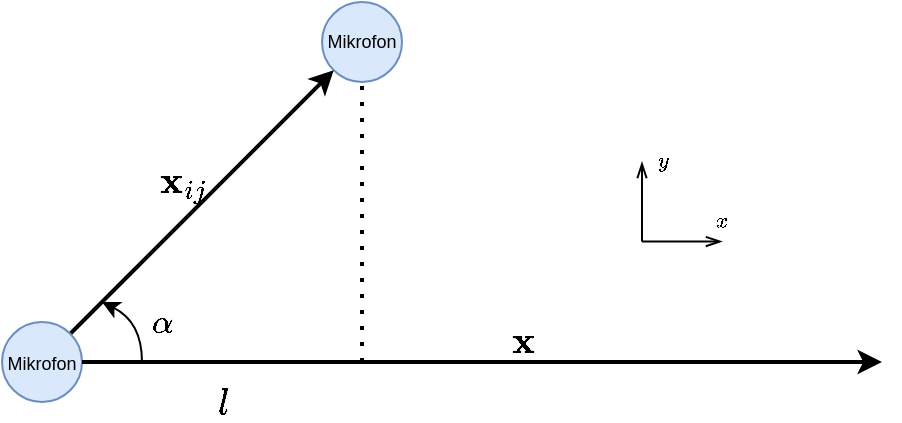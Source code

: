 <mxfile version="14.6.0" type="device" pages="2"><diagram id="mkvtQ0rj2xE9jT3h87mk" name="To Mikrofon"><mxGraphModel dx="640" dy="331" grid="1" gridSize="10" guides="1" tooltips="1" connect="1" arrows="1" fold="1" page="1" pageScale="1" pageWidth="850" pageHeight="1100" math="1" shadow="0"><root><mxCell id="0"/><mxCell id="1" parent="0"/><mxCell id="L7Y9uzEtalXj1O27rT_e-2" value="Mikrofon" style="ellipse;whiteSpace=wrap;html=1;aspect=fixed;fontSize=9;fillColor=#dae8fc;strokeColor=#6c8ebf;" vertex="1" parent="1"><mxGeometry x="400" y="280" width="40" height="40" as="geometry"/></mxCell><mxCell id="L7Y9uzEtalXj1O27rT_e-4" value="$$\mathbf{x}_{ij}$$" style="rounded=0;orthogonalLoop=1;jettySize=auto;html=1;exitX=1;exitY=0;exitDx=0;exitDy=0;entryX=0;entryY=1;entryDx=0;entryDy=0;strokeWidth=2;fontSize=16;labelBackgroundColor=none;" edge="1" parent="1" source="L7Y9uzEtalXj1O27rT_e-3" target="L7Y9uzEtalXj1O27rT_e-2"><mxGeometry y="14" relative="1" as="geometry"><mxPoint as="offset"/></mxGeometry></mxCell><mxCell id="L7Y9uzEtalXj1O27rT_e-5" value="&lt;font style=&quot;font-size: 16px&quot;&gt;$$\mathbf{x}$$&lt;/font&gt;" style="edgeStyle=none;rounded=0;orthogonalLoop=1;jettySize=auto;html=1;exitX=1;exitY=0.5;exitDx=0;exitDy=0;strokeWidth=2;labelBackgroundColor=none;" edge="1" parent="1" source="L7Y9uzEtalXj1O27rT_e-3"><mxGeometry x="0.1" y="10" relative="1" as="geometry"><mxPoint x="680" y="460" as="targetPoint"/><mxPoint as="offset"/></mxGeometry></mxCell><mxCell id="L7Y9uzEtalXj1O27rT_e-3" value="&lt;font style=&quot;font-size: 9px&quot;&gt;Mikrofon&lt;/font&gt;" style="ellipse;whiteSpace=wrap;html=1;aspect=fixed;fillColor=#dae8fc;strokeColor=#6c8ebf;" vertex="1" parent="1"><mxGeometry x="240" y="440" width="40" height="40" as="geometry"/></mxCell><mxCell id="L7Y9uzEtalXj1O27rT_e-7" value="" style="endArrow=none;dashed=1;html=1;dashPattern=1 3;strokeWidth=2;fontSize=16;entryX=0.5;entryY=1;entryDx=0;entryDy=0;" edge="1" parent="1" target="L7Y9uzEtalXj1O27rT_e-2"><mxGeometry width="50" height="50" relative="1" as="geometry"><mxPoint x="420" y="460" as="sourcePoint"/><mxPoint x="390" y="340" as="targetPoint"/></mxGeometry></mxCell><mxCell id="L7Y9uzEtalXj1O27rT_e-8" value="$$l$$" style="endArrow=none;html=1;fontSize=16;strokeWidth=2;exitX=1;exitY=0.5;exitDx=0;exitDy=0;align=center;verticalAlign=middle;horizontal=1;labelBorderColor=none;labelBackgroundColor=none;" edge="1" parent="1" source="L7Y9uzEtalXj1O27rT_e-3"><mxGeometry y="-20" width="50" height="50" relative="1" as="geometry"><mxPoint x="380" y="480" as="sourcePoint"/><mxPoint x="420" y="460" as="targetPoint"/><mxPoint as="offset"/></mxGeometry></mxCell><mxCell id="L7Y9uzEtalXj1O27rT_e-9" value="" style="endArrow=classic;html=1;fontSize=16;strokeWidth=2;align=center;" edge="1" parent="1"><mxGeometry width="50" height="50" relative="1" as="geometry"><mxPoint x="300" y="460" as="sourcePoint"/><mxPoint x="300" y="460" as="targetPoint"/></mxGeometry></mxCell><mxCell id="L7Y9uzEtalXj1O27rT_e-14" value="$$\alpha$$" style="curved=1;endArrow=classic;html=1;fontSize=14;strokeWidth=1;align=center;labelBackgroundColor=none;" edge="1" parent="1"><mxGeometry x="-0.056" y="-10" width="50" height="50" relative="1" as="geometry"><mxPoint x="310" y="460" as="sourcePoint"/><mxPoint x="290" y="430" as="targetPoint"/><Array as="points"><mxPoint x="310" y="440"/></Array><mxPoint x="6" y="9" as="offset"/></mxGeometry></mxCell><mxCell id="vj2k4KiQM9O8jS09YUxZ-1" value="$$x$$" style="endArrow=openThin;html=1;labelBackgroundColor=none;fontSize=9;fontColor=#000000;strokeWidth=1;align=center;endFill=0;" edge="1" parent="1"><mxGeometry x="1" y="10" width="50" height="50" relative="1" as="geometry"><mxPoint x="560" y="399.76" as="sourcePoint"/><mxPoint x="600" y="399.76" as="targetPoint"/><mxPoint as="offset"/></mxGeometry></mxCell><mxCell id="vj2k4KiQM9O8jS09YUxZ-2" value="$$y$$" style="endArrow=openThin;html=1;labelBackgroundColor=none;fontSize=9;fontColor=#000000;strokeWidth=1;align=center;endFill=0;" edge="1" parent="1"><mxGeometry x="1" y="-10" width="50" height="50" relative="1" as="geometry"><mxPoint x="560" y="399.76" as="sourcePoint"/><mxPoint x="560" y="360" as="targetPoint"/><mxPoint as="offset"/></mxGeometry></mxCell></root></mxGraphModel></diagram><diagram id="ZgfS4ZZljowmxxN9uyQV" name="Tre Mikrofon"><mxGraphModel dx="640" dy="331" grid="1" gridSize="10" guides="1" tooltips="1" connect="1" arrows="1" fold="1" page="1" pageScale="1" pageWidth="850" pageHeight="1100" math="1" shadow="0"><root><mxCell id="FJ1KdW3a65zA44DGXCBS-0"/><mxCell id="FJ1KdW3a65zA44DGXCBS-1" parent="FJ1KdW3a65zA44DGXCBS-0"/><mxCell id="FJ1KdW3a65zA44DGXCBS-3" value="Mikrofon&lt;br&gt;1" style="ellipse;whiteSpace=wrap;html=1;aspect=fixed;fontSize=9;fillColor=#dae8fc;strokeColor=#6c8ebf;" vertex="1" parent="FJ1KdW3a65zA44DGXCBS-1"><mxGeometry x="360" y="360" width="40" height="40" as="geometry"/></mxCell><mxCell id="FJ1KdW3a65zA44DGXCBS-7" value="$$\mathbf{x}_{21}$$" style="rounded=0;orthogonalLoop=1;jettySize=auto;html=1;exitX=1;exitY=0;exitDx=0;exitDy=0;entryX=0;entryY=1;entryDx=0;entryDy=0;labelBackgroundColor=none;fontSize=9;fontColor=#000000;strokeWidth=2;align=center;" edge="1" parent="FJ1KdW3a65zA44DGXCBS-1" source="FJ1KdW3a65zA44DGXCBS-4" target="FJ1KdW3a65zA44DGXCBS-3"><mxGeometry x="-0.001" y="11" relative="1" as="geometry"><mxPoint as="offset"/></mxGeometry></mxCell><mxCell id="FJ1KdW3a65zA44DGXCBS-4" value="Mikrofon&lt;br&gt;2" style="ellipse;whiteSpace=wrap;html=1;aspect=fixed;fontSize=9;fillColor=#dae8fc;strokeColor=#6c8ebf;" vertex="1" parent="FJ1KdW3a65zA44DGXCBS-1"><mxGeometry x="280" y="480" width="40" height="40" as="geometry"/></mxCell><mxCell id="FJ1KdW3a65zA44DGXCBS-8" value="&lt;span style=&quot;color: rgb(0 , 0 , 0) ; font-family: &amp;#34;helvetica&amp;#34; ; font-size: 9px ; font-style: normal ; font-weight: 400 ; letter-spacing: normal ; text-align: center ; text-indent: 0px ; text-transform: none ; word-spacing: 0px ; background-color: rgb(248 , 249 , 250) ; display: inline ; float: none&quot;&gt;$$\mathbf{x}_{32}$$&lt;/span&gt;" style="edgeStyle=none;rounded=0;orthogonalLoop=1;jettySize=auto;html=1;exitX=0;exitY=0.5;exitDx=0;exitDy=0;entryX=1;entryY=0.5;entryDx=0;entryDy=0;labelBackgroundColor=none;fontSize=9;fontColor=#000000;strokeWidth=2;align=center;" edge="1" parent="FJ1KdW3a65zA44DGXCBS-1" source="FJ1KdW3a65zA44DGXCBS-5" target="FJ1KdW3a65zA44DGXCBS-4"><mxGeometry y="-10" relative="1" as="geometry"><mxPoint as="offset"/></mxGeometry></mxCell><mxCell id="FJ1KdW3a65zA44DGXCBS-9" value="&lt;span style=&quot;color: rgb(0 , 0 , 0) ; font-family: &amp;#34;helvetica&amp;#34; ; font-size: 9px ; font-style: normal ; font-weight: 400 ; letter-spacing: normal ; text-align: center ; text-indent: 0px ; text-transform: none ; word-spacing: 0px ; background-color: rgb(248 , 249 , 250) ; display: inline ; float: none&quot;&gt;$$\mathbf{x}_{31}$$&lt;/span&gt;" style="edgeStyle=none;rounded=0;orthogonalLoop=1;jettySize=auto;html=1;exitX=0;exitY=0;exitDx=0;exitDy=0;entryX=1;entryY=1;entryDx=0;entryDy=0;labelBackgroundColor=none;fontSize=9;fontColor=#000000;strokeWidth=2;align=center;" edge="1" parent="FJ1KdW3a65zA44DGXCBS-1" source="FJ1KdW3a65zA44DGXCBS-5" target="FJ1KdW3a65zA44DGXCBS-3"><mxGeometry x="-0.001" y="-11" relative="1" as="geometry"><mxPoint as="offset"/></mxGeometry></mxCell><mxCell id="FJ1KdW3a65zA44DGXCBS-5" value="Mikrofon&lt;br&gt;3" style="ellipse;whiteSpace=wrap;html=1;aspect=fixed;fontSize=9;fillColor=#dae8fc;strokeColor=#6c8ebf;" vertex="1" parent="FJ1KdW3a65zA44DGXCBS-1"><mxGeometry x="440" y="480" width="40" height="40" as="geometry"/></mxCell><mxCell id="Jwm1wbWezQtv7FOK8388-0" value="$$\mathbf{x}$$" style="endArrow=classic;html=1;labelBackgroundColor=none;fontSize=9;fontColor=#000000;strokeWidth=2;align=center;" edge="1" parent="FJ1KdW3a65zA44DGXCBS-1"><mxGeometry x="0.069" y="-13" width="50" height="50" relative="1" as="geometry"><mxPoint x="470" y="420" as="sourcePoint"/><mxPoint x="630" y="360" as="targetPoint"/><mxPoint as="offset"/></mxGeometry></mxCell><mxCell id="Jwm1wbWezQtv7FOK8388-1" value="$$x$$" style="endArrow=openThin;html=1;labelBackgroundColor=none;fontSize=9;fontColor=#000000;strokeWidth=1;align=center;endFill=0;" edge="1" parent="FJ1KdW3a65zA44DGXCBS-1"><mxGeometry x="1" y="10" width="50" height="50" relative="1" as="geometry"><mxPoint x="560" y="499.76" as="sourcePoint"/><mxPoint x="600" y="499.76" as="targetPoint"/><mxPoint as="offset"/></mxGeometry></mxCell><mxCell id="Jwm1wbWezQtv7FOK8388-2" value="$$y$$" style="endArrow=openThin;html=1;labelBackgroundColor=none;fontSize=9;fontColor=#000000;strokeWidth=1;align=center;endFill=0;" edge="1" parent="FJ1KdW3a65zA44DGXCBS-1"><mxGeometry x="1" y="-10" width="50" height="50" relative="1" as="geometry"><mxPoint x="560" y="499.76" as="sourcePoint"/><mxPoint x="560" y="460" as="targetPoint"/><mxPoint as="offset"/></mxGeometry></mxCell></root></mxGraphModel></diagram></mxfile>
